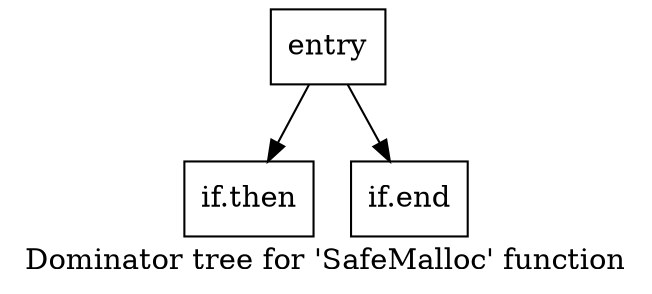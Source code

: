 digraph "Dominator tree for 'SafeMalloc' function" {
	label="Dominator tree for 'SafeMalloc' function";

	Node0xe23ce0 [shape=record,label="{entry}"];
	Node0xe23ce0 -> Node0xeb1bb0;
	Node0xe23ce0 -> Node0xed0a50;
	Node0xeb1bb0 [shape=record,label="{if.then}"];
	Node0xed0a50 [shape=record,label="{if.end}"];
}
